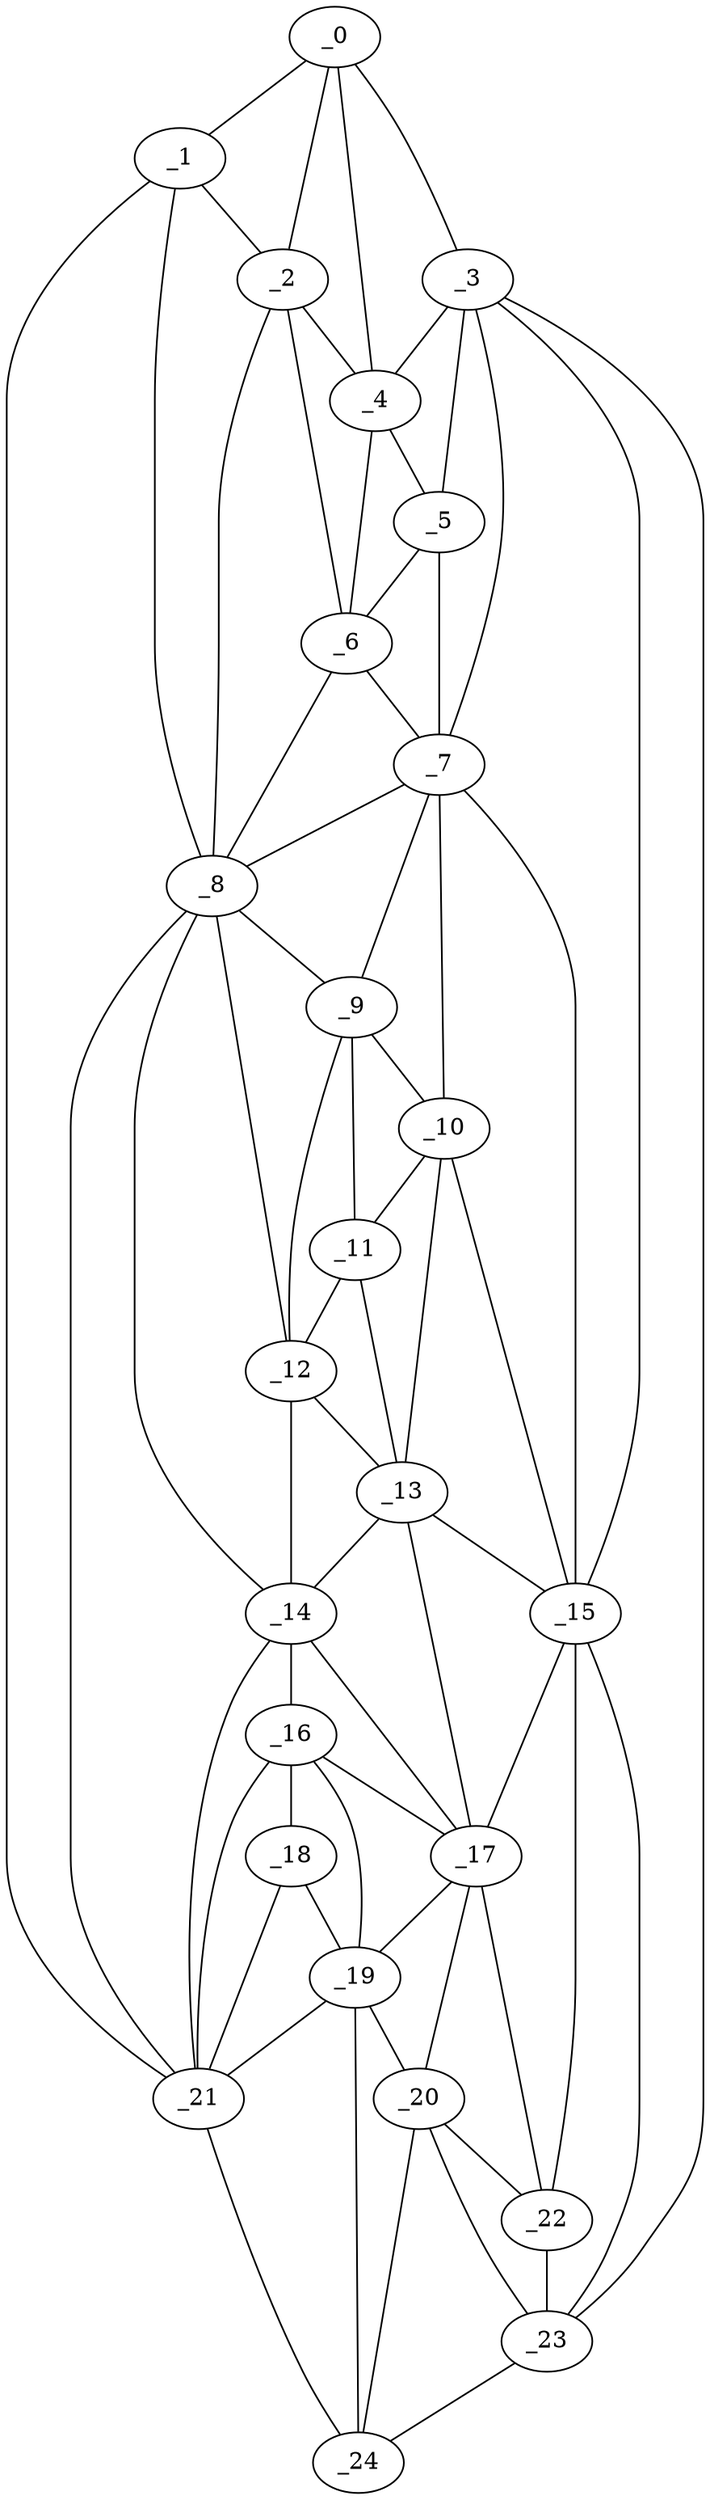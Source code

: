 graph "obj67__150.gxl" {
	_0	 [x=4,
		y=77];
	_1	 [x=6,
		y=62];
	_0 -- _1	 [valence=1];
	_2	 [x=16,
		y=62];
	_0 -- _2	 [valence=2];
	_3	 [x=20,
		y=87];
	_0 -- _3	 [valence=1];
	_4	 [x=22,
		y=73];
	_0 -- _4	 [valence=1];
	_1 -- _2	 [valence=1];
	_8	 [x=42,
		y=56];
	_1 -- _8	 [valence=2];
	_21	 [x=110,
		y=41];
	_1 -- _21	 [valence=1];
	_2 -- _4	 [valence=2];
	_6	 [x=31,
		y=60];
	_2 -- _6	 [valence=2];
	_2 -- _8	 [valence=2];
	_3 -- _4	 [valence=2];
	_5	 [x=29,
		y=77];
	_3 -- _5	 [valence=2];
	_7	 [x=39,
		y=82];
	_3 -- _7	 [valence=1];
	_15	 [x=87,
		y=73];
	_3 -- _15	 [valence=2];
	_23	 [x=125,
		y=66];
	_3 -- _23	 [valence=1];
	_4 -- _5	 [valence=1];
	_4 -- _6	 [valence=1];
	_5 -- _6	 [valence=2];
	_5 -- _7	 [valence=1];
	_6 -- _7	 [valence=2];
	_6 -- _8	 [valence=2];
	_7 -- _8	 [valence=2];
	_9	 [x=49,
		y=58];
	_7 -- _9	 [valence=2];
	_10	 [x=59,
		y=75];
	_7 -- _10	 [valence=1];
	_7 -- _15	 [valence=2];
	_8 -- _9	 [valence=1];
	_12	 [x=68,
		y=53];
	_8 -- _12	 [valence=2];
	_14	 [x=76,
		y=51];
	_8 -- _14	 [valence=2];
	_8 -- _21	 [valence=1];
	_9 -- _10	 [valence=2];
	_11	 [x=60,
		y=58];
	_9 -- _11	 [valence=2];
	_9 -- _12	 [valence=2];
	_10 -- _11	 [valence=2];
	_13	 [x=75,
		y=65];
	_10 -- _13	 [valence=2];
	_10 -- _15	 [valence=2];
	_11 -- _12	 [valence=2];
	_11 -- _13	 [valence=2];
	_12 -- _13	 [valence=1];
	_12 -- _14	 [valence=2];
	_13 -- _14	 [valence=1];
	_13 -- _15	 [valence=2];
	_17	 [x=90,
		y=61];
	_13 -- _17	 [valence=2];
	_16	 [x=90,
		y=48];
	_14 -- _16	 [valence=1];
	_14 -- _17	 [valence=2];
	_14 -- _21	 [valence=2];
	_15 -- _17	 [valence=2];
	_22	 [x=111,
		y=68];
	_15 -- _22	 [valence=2];
	_15 -- _23	 [valence=1];
	_16 -- _17	 [valence=2];
	_18	 [x=103,
		y=44];
	_16 -- _18	 [valence=2];
	_19	 [x=107,
		y=48];
	_16 -- _19	 [valence=2];
	_16 -- _21	 [valence=2];
	_17 -- _19	 [valence=2];
	_20	 [x=109,
		y=58];
	_17 -- _20	 [valence=1];
	_17 -- _22	 [valence=2];
	_18 -- _19	 [valence=2];
	_18 -- _21	 [valence=1];
	_19 -- _20	 [valence=1];
	_19 -- _21	 [valence=1];
	_24	 [x=126,
		y=51];
	_19 -- _24	 [valence=2];
	_20 -- _22	 [valence=2];
	_20 -- _23	 [valence=2];
	_20 -- _24	 [valence=1];
	_21 -- _24	 [valence=1];
	_22 -- _23	 [valence=2];
	_23 -- _24	 [valence=1];
}
